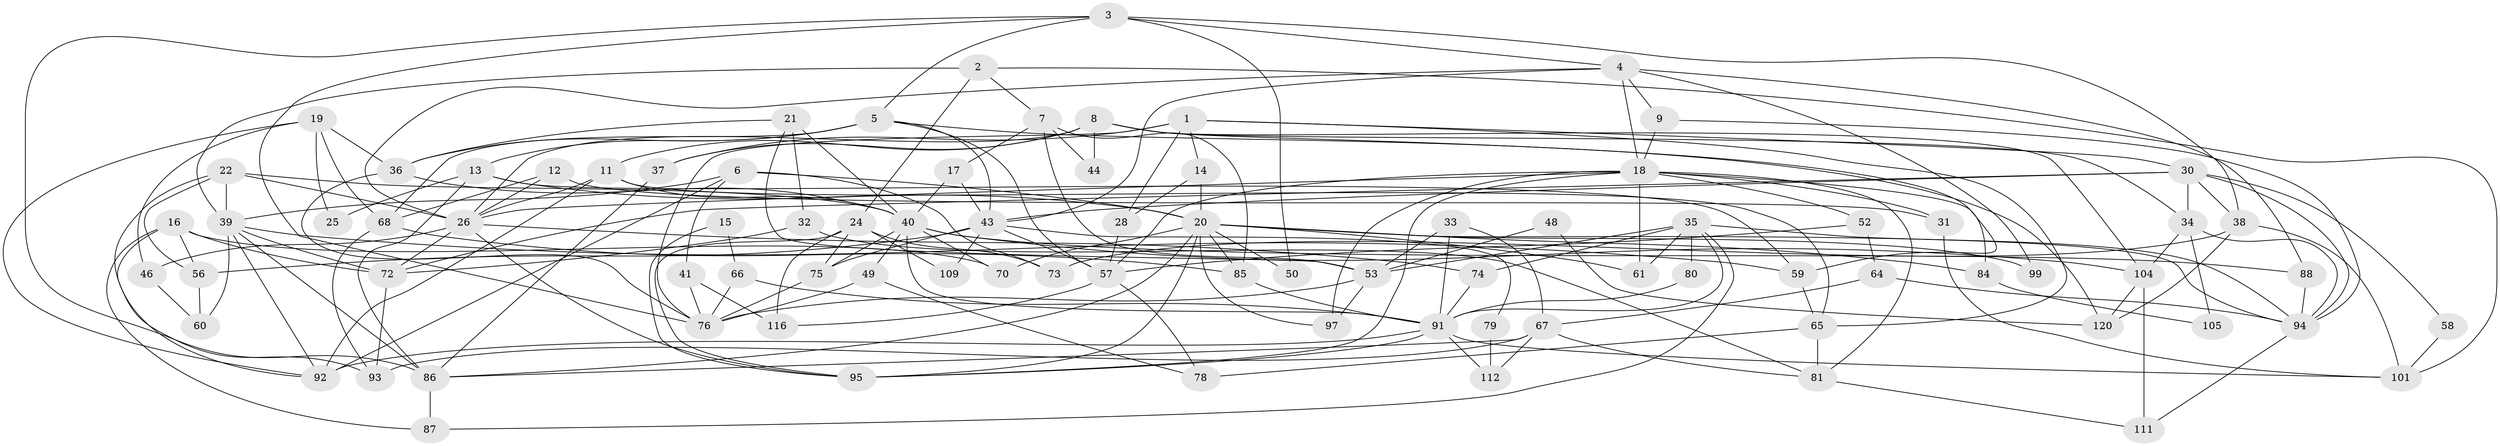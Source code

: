 // Generated by graph-tools (version 1.1) at 2025/24/03/03/25 07:24:00]
// undirected, 86 vertices, 200 edges
graph export_dot {
graph [start="1"]
  node [color=gray90,style=filled];
  1;
  2;
  3 [super="+10"];
  4 [super="+118"];
  5 [super="+96"];
  6 [super="+29"];
  7;
  8 [super="+54"];
  9;
  11 [super="+23"];
  12;
  13 [super="+63"];
  14 [super="+100"];
  15;
  16 [super="+83"];
  17;
  18 [super="+108"];
  19 [super="+107"];
  20 [super="+103"];
  21 [super="+27"];
  22;
  24 [super="+102"];
  25;
  26 [super="+119"];
  28 [super="+71"];
  30 [super="+123"];
  31;
  32 [super="+47"];
  33;
  34;
  35 [super="+62"];
  36;
  37;
  38 [super="+77"];
  39 [super="+51"];
  40 [super="+42"];
  41;
  43 [super="+45"];
  44;
  46;
  48;
  49;
  50;
  52;
  53 [super="+55"];
  56;
  57 [super="+122"];
  58;
  59;
  60;
  61;
  64;
  65 [super="+114"];
  66 [super="+98"];
  67 [super="+69"];
  68 [super="+115"];
  70;
  72 [super="+110"];
  73;
  74;
  75;
  76 [super="+89"];
  78;
  79;
  80;
  81 [super="+82"];
  84;
  85;
  86 [super="+90"];
  87 [super="+124"];
  88;
  91 [super="+117"];
  92 [super="+106"];
  93;
  94 [super="+121"];
  95 [super="+113"];
  97;
  99;
  101;
  104;
  105;
  109;
  111;
  112;
  116;
  120;
  1 -- 30;
  1 -- 65;
  1 -- 37;
  1 -- 76;
  1 -- 28;
  1 -- 14;
  2 -- 7;
  2 -- 101;
  2 -- 24;
  2 -- 39;
  3 -- 5;
  3 -- 50;
  3 -- 86;
  3 -- 38;
  3 -- 4;
  3 -- 76;
  4 -- 26;
  4 -- 18;
  4 -- 99;
  4 -- 88;
  4 -- 9;
  4 -- 43;
  5 -- 57;
  5 -- 13;
  5 -- 36;
  5 -- 120;
  5 -- 43;
  5 -- 68;
  6 -- 73;
  6 -- 92 [weight=2];
  6 -- 20;
  6 -- 41;
  6 -- 39;
  7 -- 85;
  7 -- 17;
  7 -- 44;
  7 -- 53;
  8 -- 34;
  8 -- 44;
  8 -- 104;
  8 -- 26;
  8 -- 59;
  8 -- 37;
  8 -- 11;
  9 -- 18;
  9 -- 94;
  11 -- 26;
  11 -- 92;
  11 -- 40;
  11 -- 65;
  12 -- 31;
  12 -- 26;
  12 -- 68;
  13 -- 59 [weight=2];
  13 -- 20 [weight=2];
  13 -- 25;
  13 -- 86 [weight=2];
  14 -- 20;
  14 -- 28;
  15 -- 95;
  15 -- 66;
  16 -- 72;
  16 -- 92;
  16 -- 56;
  16 -- 70;
  16 -- 87;
  17 -- 40;
  17 -- 43;
  18 -- 26;
  18 -- 31;
  18 -- 52;
  18 -- 61;
  18 -- 81;
  18 -- 97;
  18 -- 95;
  18 -- 84;
  18 -- 57;
  19 -- 36;
  19 -- 25;
  19 -- 92;
  19 -- 46;
  19 -- 68;
  20 -- 50;
  20 -- 84;
  20 -- 97;
  20 -- 86;
  20 -- 99;
  20 -- 70;
  20 -- 85;
  20 -- 61;
  20 -- 94;
  20 -- 95;
  21 -- 36;
  21 -- 40;
  21 -- 53;
  21 -- 32;
  22 -- 40;
  22 -- 26;
  22 -- 39;
  22 -- 56;
  22 -- 93;
  24 -- 73;
  24 -- 109;
  24 -- 116;
  24 -- 75;
  24 -- 95;
  26 -- 95;
  26 -- 74;
  26 -- 72;
  26 -- 46;
  28 -- 57;
  30 -- 94;
  30 -- 58;
  30 -- 34;
  30 -- 72;
  30 -- 38;
  30 -- 43;
  31 -- 101;
  32 -- 81;
  32 -- 72;
  33 -- 67;
  33 -- 91;
  33 -- 53;
  34 -- 104;
  34 -- 94;
  34 -- 105;
  35 -- 61;
  35 -- 94;
  35 -- 80;
  35 -- 53;
  35 -- 87;
  35 -- 74;
  35 -- 91;
  36 -- 40;
  36 -- 76;
  37 -- 86;
  38 -- 101;
  38 -- 120;
  38 -- 73;
  39 -- 59;
  39 -- 86;
  39 -- 72;
  39 -- 60;
  39 -- 92;
  40 -- 49;
  40 -- 70;
  40 -- 104;
  40 -- 75;
  40 -- 88;
  40 -- 91;
  41 -- 116;
  41 -- 76;
  43 -- 56;
  43 -- 75;
  43 -- 79;
  43 -- 57;
  43 -- 109;
  46 -- 60;
  48 -- 120;
  48 -- 53;
  49 -- 76;
  49 -- 78;
  52 -- 64;
  52 -- 57;
  53 -- 97;
  53 -- 76;
  56 -- 60;
  57 -- 116;
  57 -- 78;
  58 -- 101;
  59 -- 65;
  64 -- 94;
  64 -- 67;
  65 -- 81;
  65 -- 78;
  66 -- 76;
  66 -- 91 [weight=2];
  67 -- 93;
  67 -- 112;
  67 -- 86;
  67 -- 81;
  68 -- 93;
  68 -- 85;
  72 -- 93;
  74 -- 91;
  75 -- 76;
  79 -- 112;
  80 -- 91;
  81 -- 111;
  84 -- 105;
  85 -- 91;
  86 -- 87;
  88 -- 94;
  91 -- 92;
  91 -- 101;
  91 -- 112;
  91 -- 95;
  94 -- 111;
  104 -- 120;
  104 -- 111;
}
